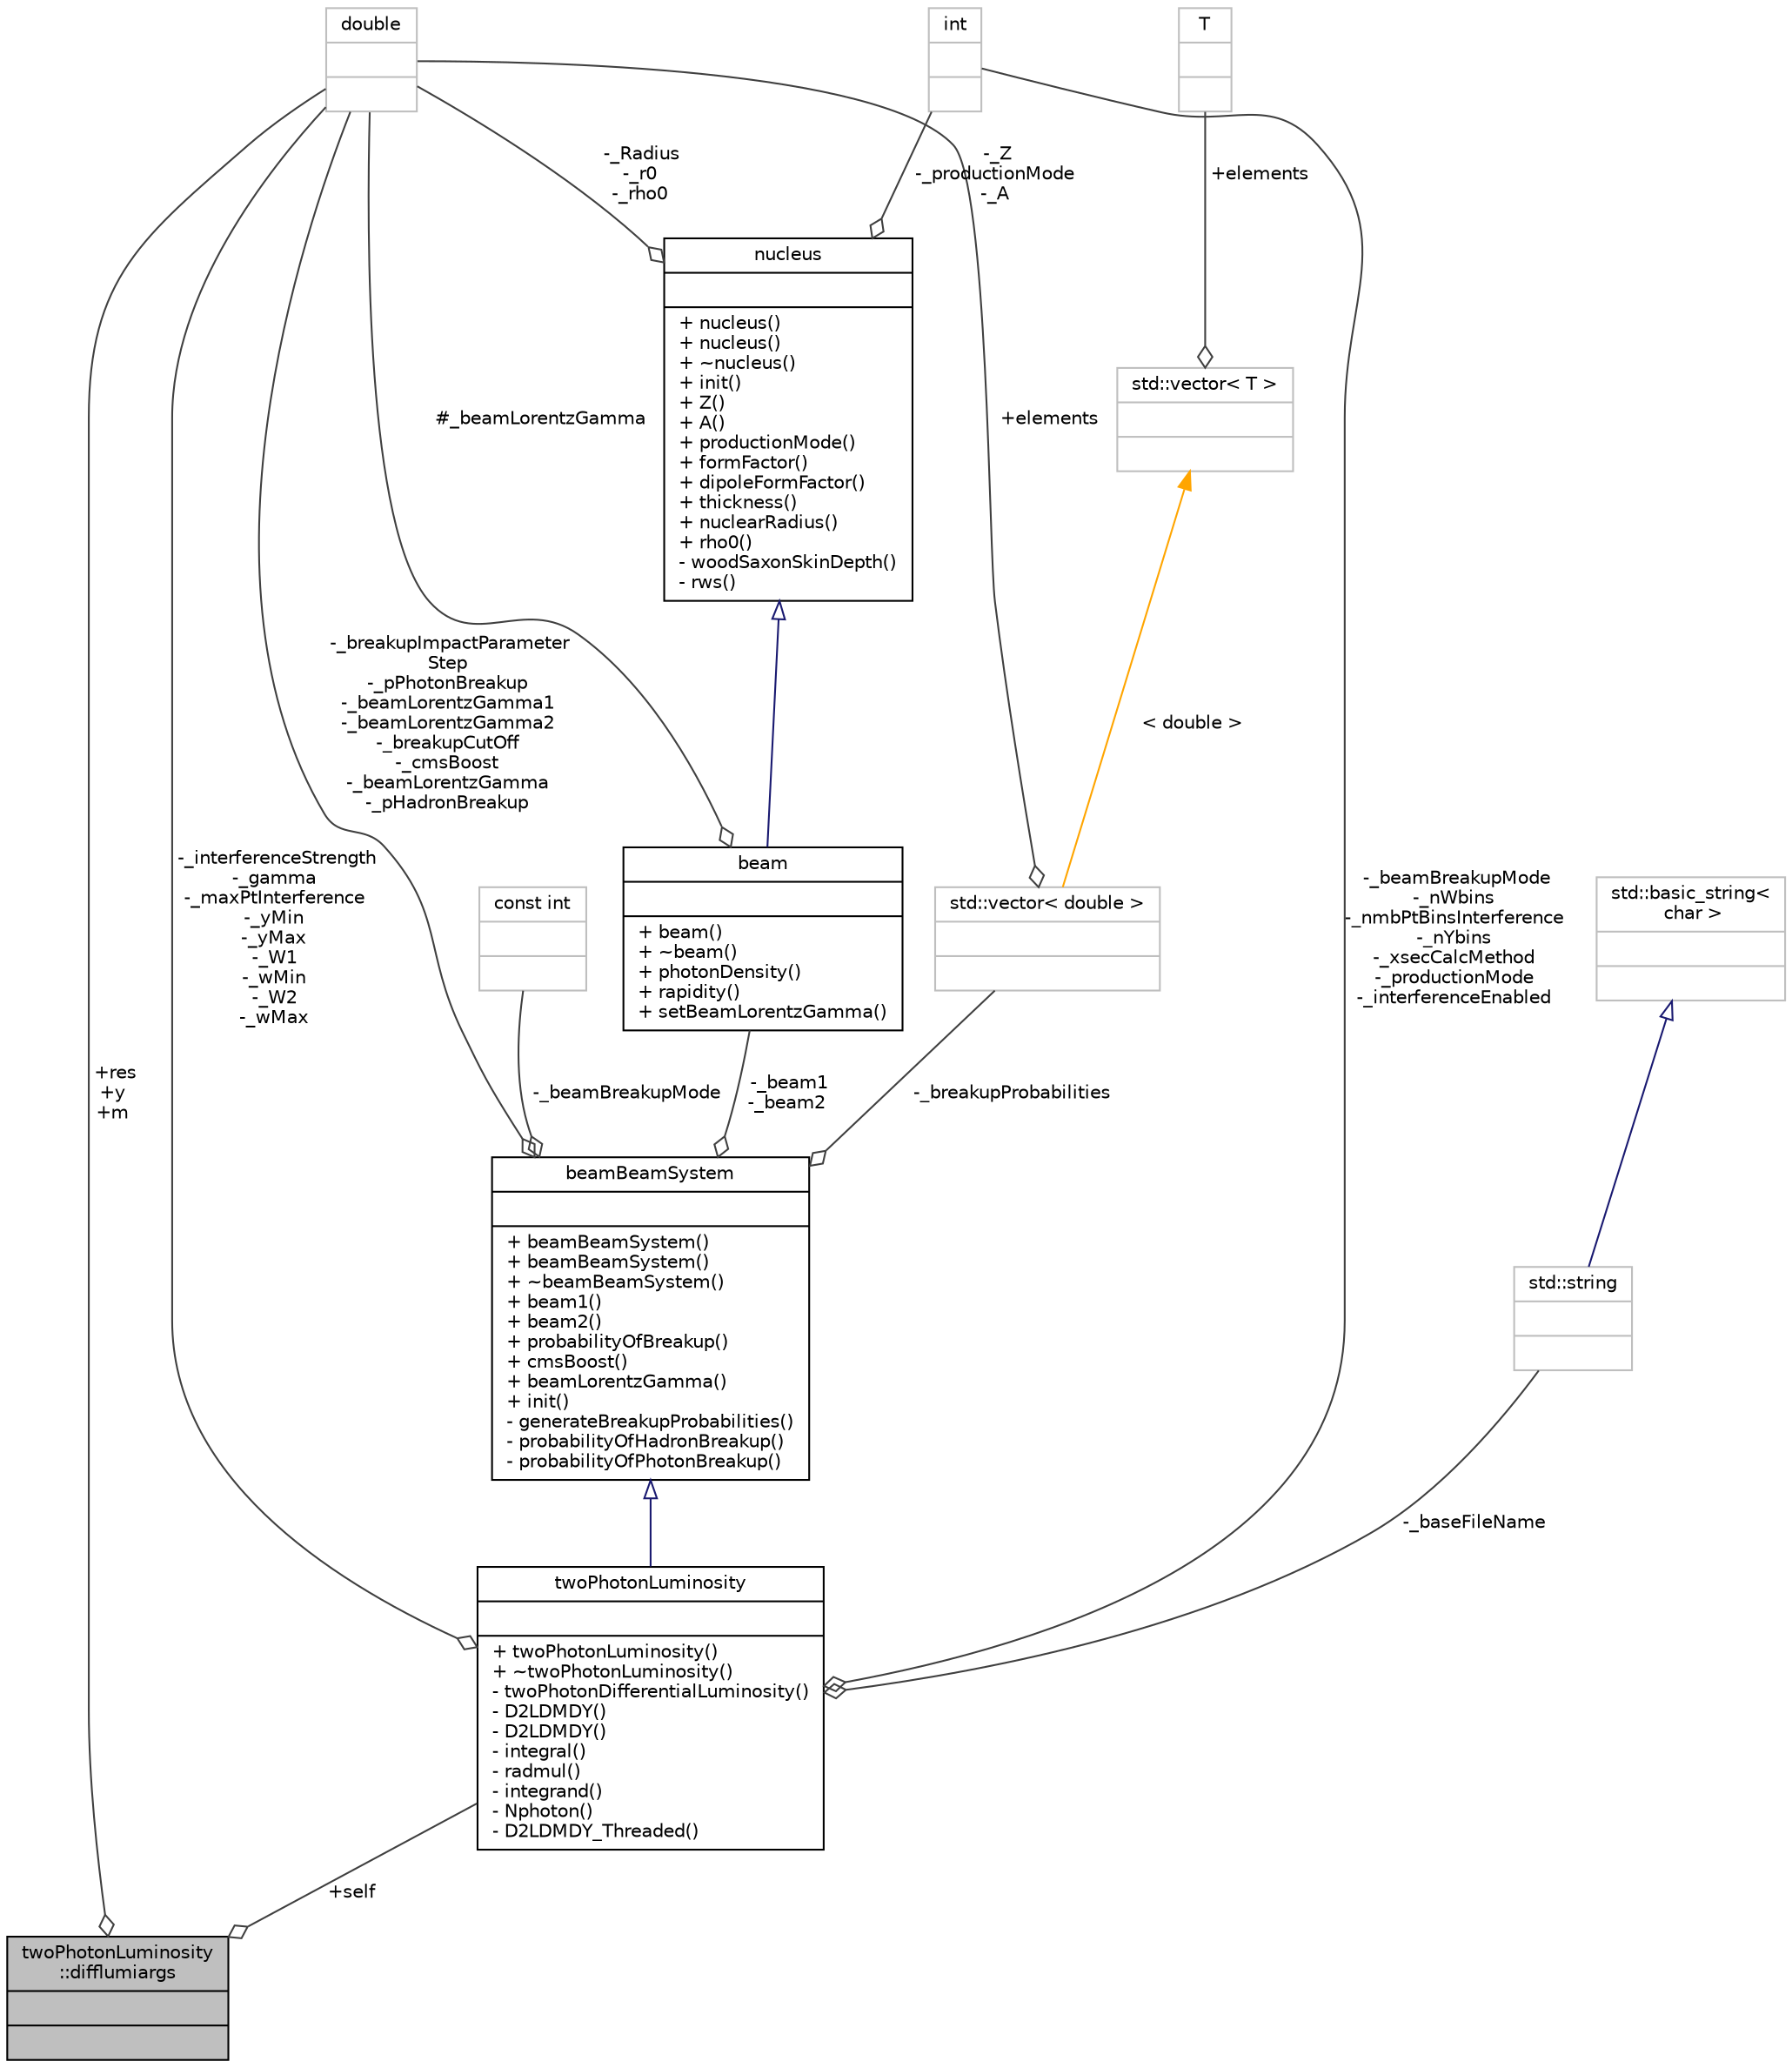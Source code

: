 digraph "twoPhotonLuminosity::difflumiargs"
{
 // LATEX_PDF_SIZE
  bgcolor="transparent";
  edge [fontname="Helvetica",fontsize="10",labelfontname="Helvetica",labelfontsize="10"];
  node [fontname="Helvetica",fontsize="10",shape=record];
  Node1 [label="{twoPhotonLuminosity\l::difflumiargs\n||}",height=0.2,width=0.4,color="black", fillcolor="grey75", style="filled", fontcolor="black",tooltip=" "];
  Node2 -> Node1 [color="grey25",fontsize="10",style="solid",label=" +res\n+y\n+m" ,arrowhead="odiamond",fontname="Helvetica"];
  Node2 [label="{double\n||}",height=0.2,width=0.4,color="grey75",tooltip=" "];
  Node3 -> Node1 [color="grey25",fontsize="10",style="solid",label=" +self" ,arrowhead="odiamond",fontname="Helvetica"];
  Node3 [label="{twoPhotonLuminosity\n||+ twoPhotonLuminosity()\l+ ~twoPhotonLuminosity()\l- twoPhotonDifferentialLuminosity()\l- D2LDMDY()\l- D2LDMDY()\l- integral()\l- radmul()\l- integrand()\l- Nphoton()\l- D2LDMDY_Threaded()\l}",height=0.2,width=0.4,color="black",URL="$classtwoPhotonLuminosity.html",tooltip=" "];
  Node4 -> Node3 [dir="back",color="midnightblue",fontsize="10",style="solid",arrowtail="onormal",fontname="Helvetica"];
  Node4 [label="{beamBeamSystem\n||+ beamBeamSystem()\l+ beamBeamSystem()\l+ ~beamBeamSystem()\l+ beam1()\l+ beam2()\l+ probabilityOfBreakup()\l+ cmsBoost()\l+ beamLorentzGamma()\l+ init()\l- generateBreakupProbabilities()\l- probabilityOfHadronBreakup()\l- probabilityOfPhotonBreakup()\l}",height=0.2,width=0.4,color="black",URL="$classbeamBeamSystem.html",tooltip=" "];
  Node2 -> Node4 [color="grey25",fontsize="10",style="solid",label=" -_breakupImpactParameter\lStep\n-_pPhotonBreakup\n-_beamLorentzGamma1\n-_beamLorentzGamma2\n-_breakupCutOff\n-_cmsBoost\n-_beamLorentzGamma\n-_pHadronBreakup" ,arrowhead="odiamond",fontname="Helvetica"];
  Node5 -> Node4 [color="grey25",fontsize="10",style="solid",label=" -_beamBreakupMode" ,arrowhead="odiamond",fontname="Helvetica"];
  Node5 [label="{const int\n||}",height=0.2,width=0.4,color="grey75",tooltip=" "];
  Node6 -> Node4 [color="grey25",fontsize="10",style="solid",label=" -_beam1\n-_beam2" ,arrowhead="odiamond",fontname="Helvetica"];
  Node6 [label="{beam\n||+ beam()\l+ ~beam()\l+ photonDensity()\l+ rapidity()\l+ setBeamLorentzGamma()\l}",height=0.2,width=0.4,color="black",URL="$classbeam.html",tooltip=" "];
  Node7 -> Node6 [dir="back",color="midnightblue",fontsize="10",style="solid",arrowtail="onormal",fontname="Helvetica"];
  Node7 [label="{nucleus\n||+ nucleus()\l+ nucleus()\l+ ~nucleus()\l+ init()\l+ Z()\l+ A()\l+ productionMode()\l+ formFactor()\l+ dipoleFormFactor()\l+ thickness()\l+ nuclearRadius()\l+ rho0()\l- woodSaxonSkinDepth()\l- rws()\l}",height=0.2,width=0.4,color="black",URL="$classnucleus.html",tooltip=" "];
  Node2 -> Node7 [color="grey25",fontsize="10",style="solid",label=" -_Radius\n-_r0\n-_rho0" ,arrowhead="odiamond",fontname="Helvetica"];
  Node8 -> Node7 [color="grey25",fontsize="10",style="solid",label=" -_Z\n-_productionMode\n-_A" ,arrowhead="odiamond",fontname="Helvetica"];
  Node8 [label="{int\n||}",height=0.2,width=0.4,color="grey75",tooltip=" "];
  Node2 -> Node6 [color="grey25",fontsize="10",style="solid",label=" #_beamLorentzGamma" ,arrowhead="odiamond",fontname="Helvetica"];
  Node9 -> Node4 [color="grey25",fontsize="10",style="solid",label=" -_breakupProbabilities" ,arrowhead="odiamond",fontname="Helvetica"];
  Node9 [label="{std::vector\< double \>\n||}",height=0.2,width=0.4,color="grey75",tooltip=" "];
  Node2 -> Node9 [color="grey25",fontsize="10",style="solid",label=" +elements" ,arrowhead="odiamond",fontname="Helvetica"];
  Node10 -> Node9 [dir="back",color="orange",fontsize="10",style="solid",label=" \< double \>" ,fontname="Helvetica"];
  Node10 [label="{std::vector\< T \>\n||}",height=0.2,width=0.4,color="grey75",tooltip="STL class."];
  Node11 -> Node10 [color="grey25",fontsize="10",style="solid",label=" +elements" ,arrowhead="odiamond",fontname="Helvetica"];
  Node11 [label="{T\n||}",height=0.2,width=0.4,color="grey75",tooltip=" "];
  Node2 -> Node3 [color="grey25",fontsize="10",style="solid",label=" -_interferenceStrength\n-_gamma\n-_maxPtInterference\n-_yMin\n-_yMax\n-_W1\n-_wMin\n-_W2\n-_wMax" ,arrowhead="odiamond",fontname="Helvetica"];
  Node8 -> Node3 [color="grey25",fontsize="10",style="solid",label=" -_beamBreakupMode\n-_nWbins\n-_nmbPtBinsInterference\n-_nYbins\n-_xsecCalcMethod\n-_productionMode\n-_interferenceEnabled" ,arrowhead="odiamond",fontname="Helvetica"];
  Node12 -> Node3 [color="grey25",fontsize="10",style="solid",label=" -_baseFileName" ,arrowhead="odiamond",fontname="Helvetica"];
  Node12 [label="{std::string\n||}",height=0.2,width=0.4,color="grey75",tooltip="STL class."];
  Node13 -> Node12 [dir="back",color="midnightblue",fontsize="10",style="solid",arrowtail="onormal",fontname="Helvetica"];
  Node13 [label="{std::basic_string\<\l char \>\n||}",height=0.2,width=0.4,color="grey75",tooltip="STL class."];
}
